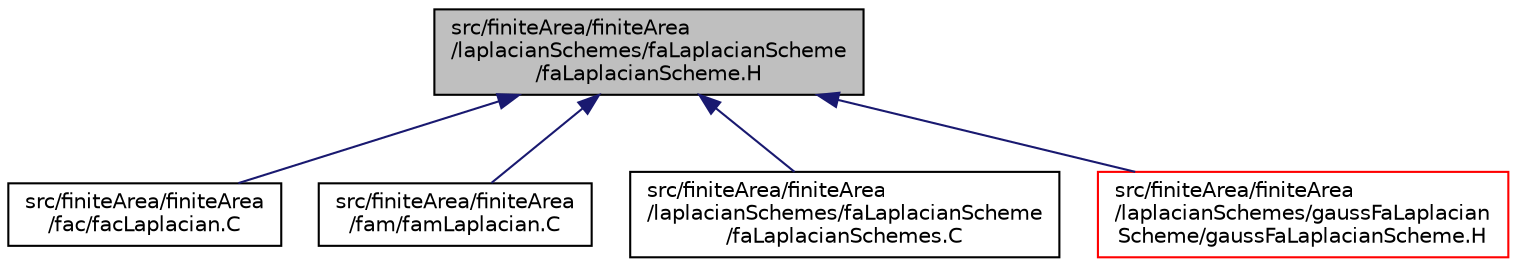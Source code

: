 digraph "src/finiteArea/finiteArea/laplacianSchemes/faLaplacianScheme/faLaplacianScheme.H"
{
  bgcolor="transparent";
  edge [fontname="Helvetica",fontsize="10",labelfontname="Helvetica",labelfontsize="10"];
  node [fontname="Helvetica",fontsize="10",shape=record];
  Node1 [label="src/finiteArea/finiteArea\l/laplacianSchemes/faLaplacianScheme\l/faLaplacianScheme.H",height=0.2,width=0.4,color="black", fillcolor="grey75", style="filled" fontcolor="black"];
  Node1 -> Node2 [dir="back",color="midnightblue",fontsize="10",style="solid",fontname="Helvetica"];
  Node2 [label="src/finiteArea/finiteArea\l/fac/facLaplacian.C",height=0.2,width=0.4,color="black",URL="$facLaplacian_8C.html"];
  Node1 -> Node3 [dir="back",color="midnightblue",fontsize="10",style="solid",fontname="Helvetica"];
  Node3 [label="src/finiteArea/finiteArea\l/fam/famLaplacian.C",height=0.2,width=0.4,color="black",URL="$famLaplacian_8C.html"];
  Node1 -> Node4 [dir="back",color="midnightblue",fontsize="10",style="solid",fontname="Helvetica"];
  Node4 [label="src/finiteArea/finiteArea\l/laplacianSchemes/faLaplacianScheme\l/faLaplacianSchemes.C",height=0.2,width=0.4,color="black",URL="$faLaplacianSchemes_8C.html"];
  Node1 -> Node5 [dir="back",color="midnightblue",fontsize="10",style="solid",fontname="Helvetica"];
  Node5 [label="src/finiteArea/finiteArea\l/laplacianSchemes/gaussFaLaplacian\lScheme/gaussFaLaplacianScheme.H",height=0.2,width=0.4,color="red",URL="$gaussFaLaplacianScheme_8H.html"];
}
